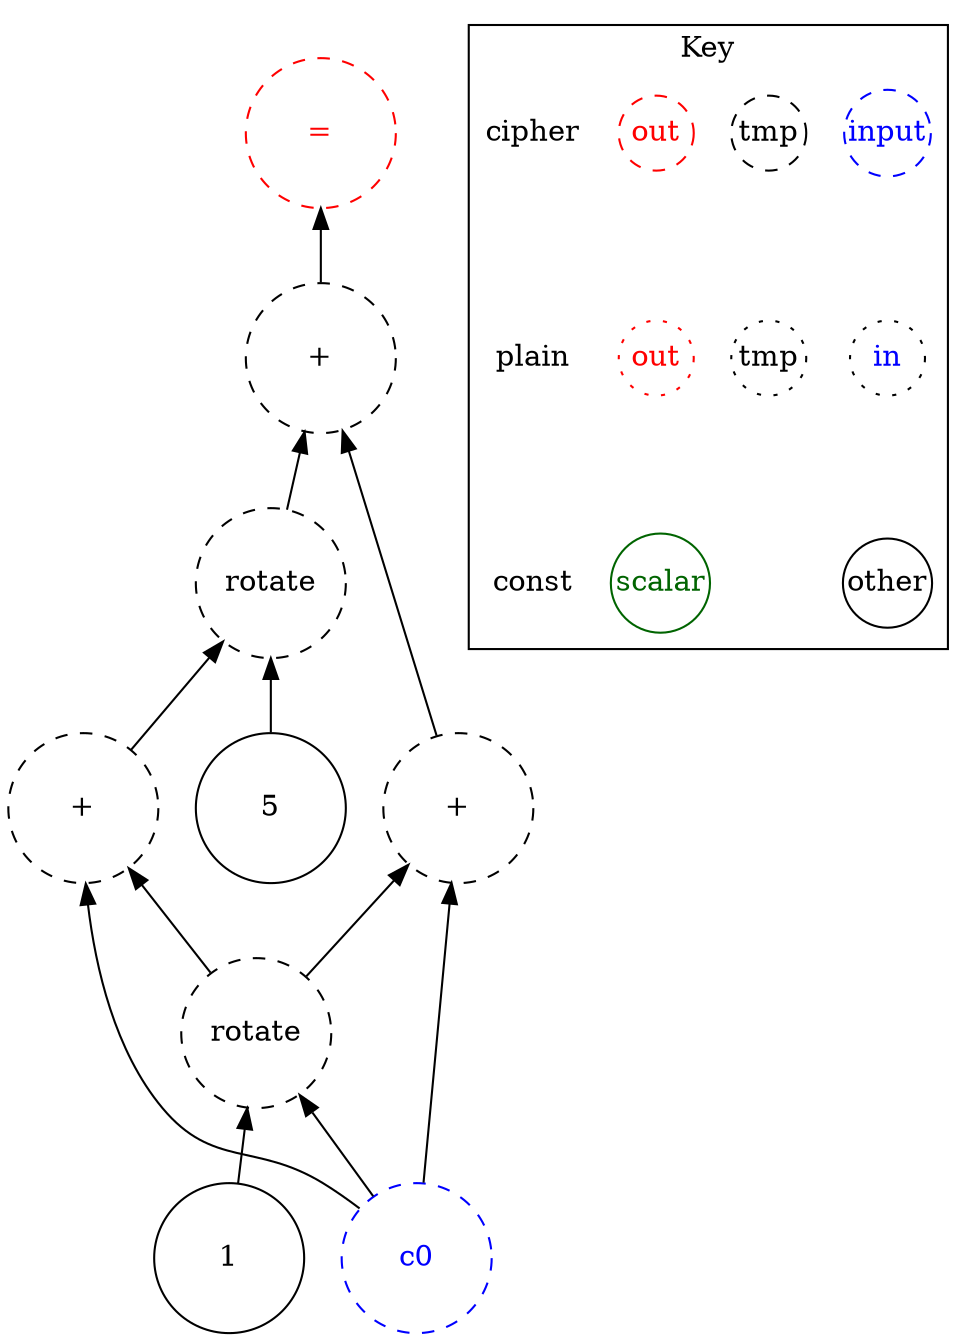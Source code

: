 digraph "box_blur" {
node [shape=circle width=1 margin=0]
edge [dir=back]
5 [label="5" style=solid]
1 [label="1" style=solid]
ciphertext0 [label="c0" style=dashed color=blue fontcolor=blue]
ciphertext14 [label="rotate" style=dashed]
ciphertext14 -> ciphertext0
ciphertext14 -> 1
ciphertext15 [label="+" style=dashed]
ciphertext15 -> ciphertext0
ciphertext15 -> ciphertext14
ciphertext5 [label="rotate" style=dashed]
ciphertext5 -> ciphertext15
ciphertext5 -> 5
ciphertext4 [label="+" style=dashed]
ciphertext4 -> ciphertext14
ciphertext4 -> ciphertext0
ciphertext6 [label="+" style=dashed]
ciphertext6 -> ciphertext4
ciphertext6 -> ciphertext5
ciphertext8 [label="=" style=dashed color=red fontcolor=red]
ciphertext8 -> ciphertext6
subgraph cluster_key {
    graph[label="Key"]
    node [width=0.5]
    edge [dir=forward style=invis]
    in_cipher [label=input color=blue fontcolor=blue style=dashed]
    tmp_cipher [label=tmp color=black fontcolor=black style=dashed]
    out_cipher [label=out color=red fontcolor=red style=dashed]
    cipher [shape=plain]

    in_plain [label=in icolor=blue fontcolor=blue style=dotted]
    tmp_plain [label=tmp color=black fontcolor=black style=dotted]
    out_plain [label=out color=red fontcolor=red style=dotted]
    plain [shape=plain]
    
    other [color=black fontcolor=black style=solid]
    scalar [color=darkgreen fontcolor=darkgreen style=solid]
    const[shape=plain]
    
    cipher -> plain
    plain -> const
    out_cipher -> out_plain
    in_cipher -> in_plain
    tmp_cipher -> tmp_plain
    in_plain -> other
    out_plain -> scalar
}
}
